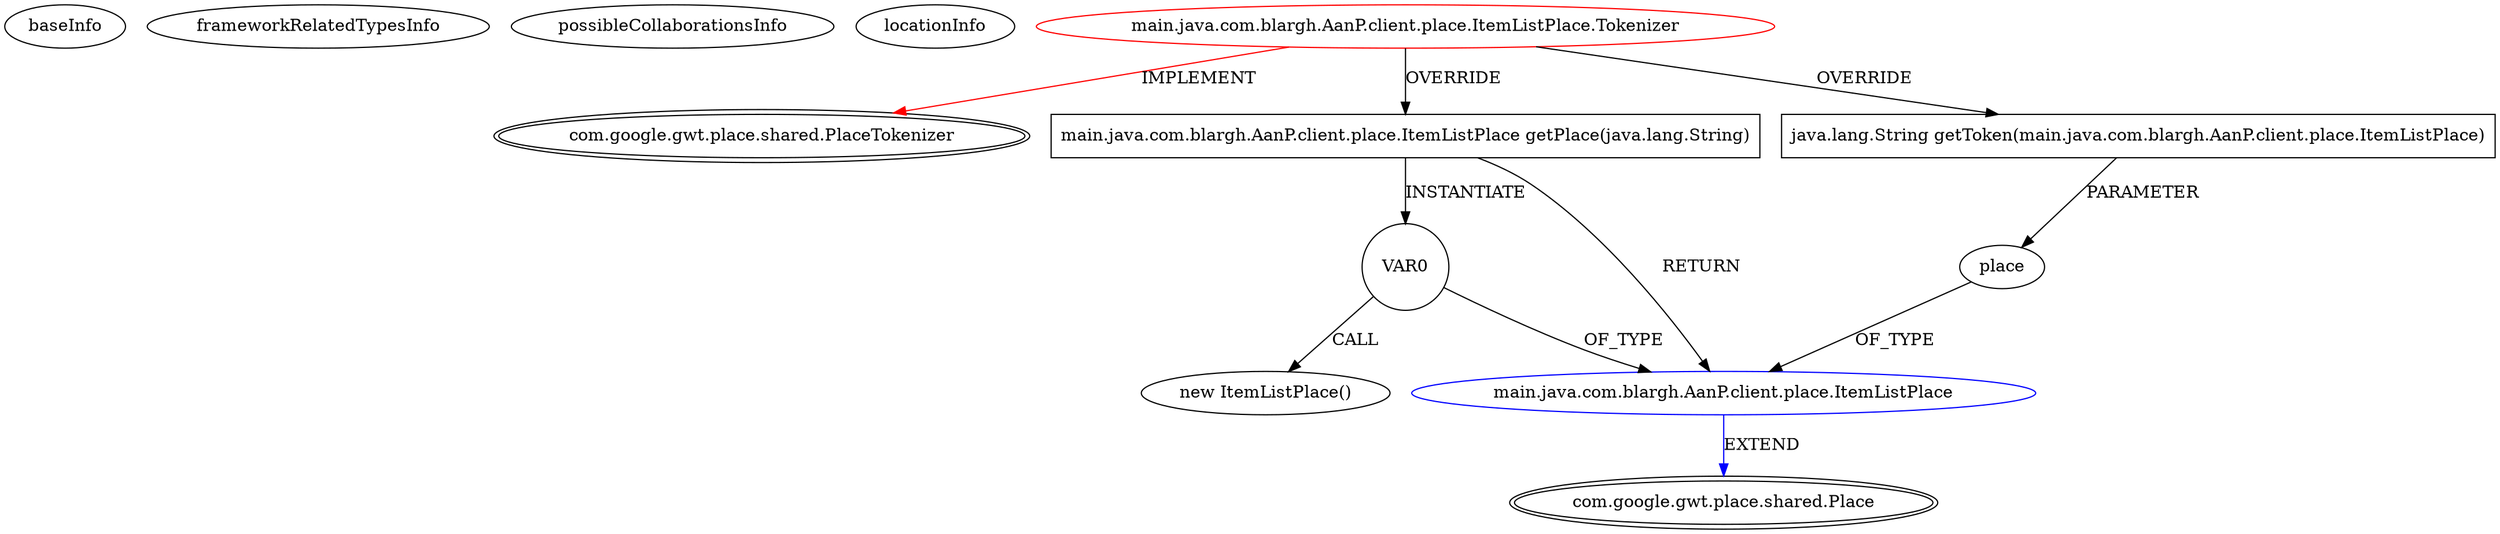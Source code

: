 digraph {
baseInfo[graphId=800,category="extension_graph",isAnonymous=false,possibleRelation=true]
frameworkRelatedTypesInfo[0="com.google.gwt.place.shared.PlaceTokenizer"]
possibleCollaborationsInfo[0="800~OVERRIDING_METHOD_DECLARATION-PARAMETER_DECLARATION-OVERRIDING_METHOD_DECLARATION-INSTANTIATION-OVERRIDING_METHOD_DECLARATION-RETURN_TYPE-~com.google.gwt.place.shared.PlaceTokenizer ~com.google.gwt.place.shared.Place ~false~false"]
locationInfo[projectName="bahkified-Test",filePath="/bahkified-Test/Test-master/src/main/java/com/blargh/AanP/client/place/ItemListPlace.java",contextSignature="Tokenizer",graphId="800"]
0[label="main.java.com.blargh.AanP.client.place.ItemListPlace.Tokenizer",vertexType="ROOT_CLIENT_CLASS_DECLARATION",isFrameworkType=false,color=red]
1[label="com.google.gwt.place.shared.PlaceTokenizer",vertexType="FRAMEWORK_INTERFACE_TYPE",isFrameworkType=true,peripheries=2]
2[label="main.java.com.blargh.AanP.client.place.ItemListPlace getPlace(java.lang.String)",vertexType="OVERRIDING_METHOD_DECLARATION",isFrameworkType=false,shape=box]
3[label="main.java.com.blargh.AanP.client.place.ItemListPlace",vertexType="REFERENCE_CLIENT_CLASS_DECLARATION",isFrameworkType=false,color=blue]
4[label="com.google.gwt.place.shared.Place",vertexType="FRAMEWORK_CLASS_TYPE",isFrameworkType=true,peripheries=2]
6[label="VAR0",vertexType="VARIABLE_EXPRESION",isFrameworkType=false,shape=circle]
5[label="new ItemListPlace()",vertexType="CONSTRUCTOR_CALL",isFrameworkType=false]
8[label="java.lang.String getToken(main.java.com.blargh.AanP.client.place.ItemListPlace)",vertexType="OVERRIDING_METHOD_DECLARATION",isFrameworkType=false,shape=box]
9[label="place",vertexType="PARAMETER_DECLARATION",isFrameworkType=false]
0->1[label="IMPLEMENT",color=red]
0->2[label="OVERRIDE"]
3->4[label="EXTEND",color=blue]
2->3[label="RETURN"]
2->6[label="INSTANTIATE"]
6->3[label="OF_TYPE"]
6->5[label="CALL"]
0->8[label="OVERRIDE"]
9->3[label="OF_TYPE"]
8->9[label="PARAMETER"]
}
